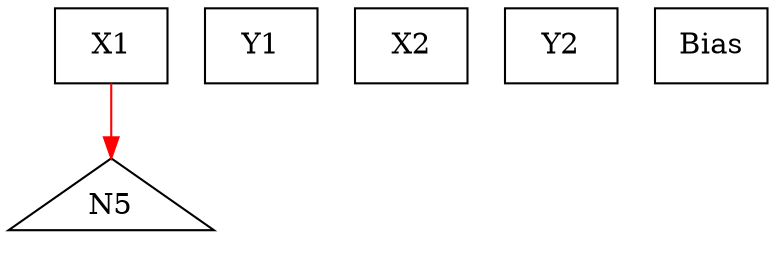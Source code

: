 digraph g { 
N0 [shape=box, label=Bias]
N1[shape=box label=X1]
N2[shape=box label=Y1]
N3[shape=box label=X2]
N4[shape=box label=Y2]
N5[shape=triangle]
N1 -> N5 [color=red] [arrowType=inv]
 { rank=same; 
N5
 } 
 { rank=same; 
N1 ->N2 ->N3 ->N4 ->N0 [style=invis]
 } 
}
